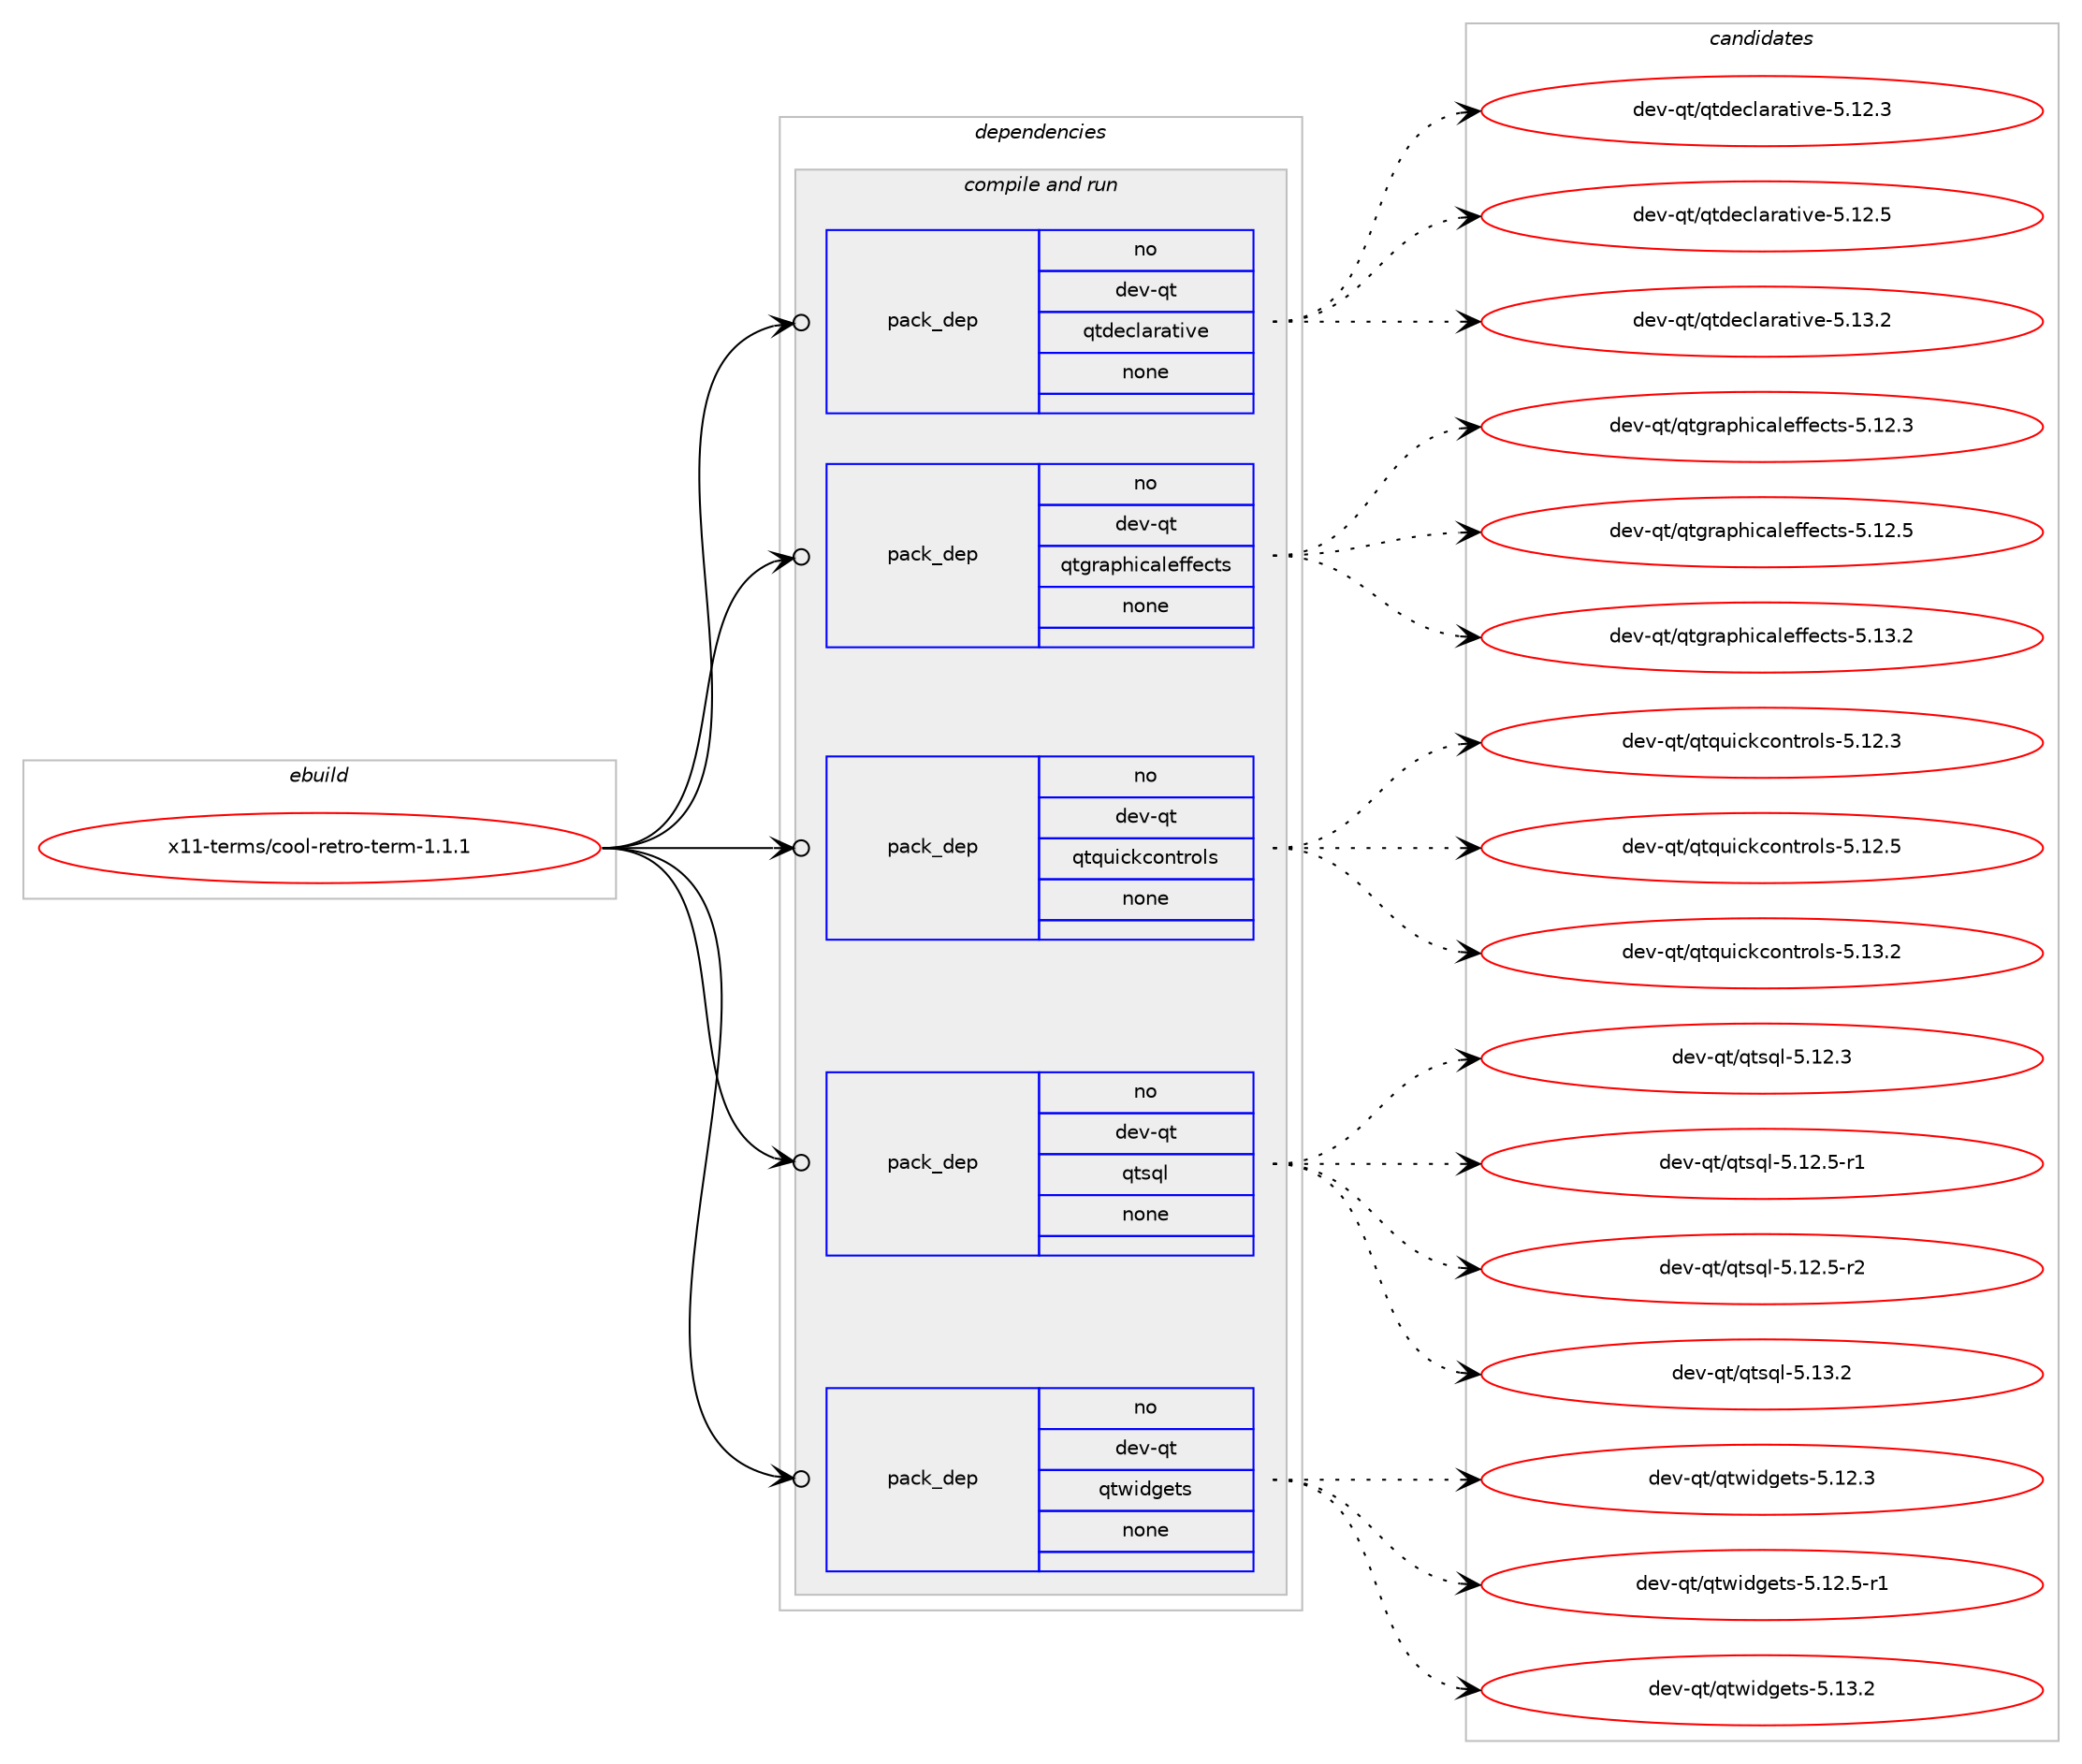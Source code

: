 digraph prolog {

# *************
# Graph options
# *************

newrank=true;
concentrate=true;
compound=true;
graph [rankdir=LR,fontname=Helvetica,fontsize=10,ranksep=1.5];#, ranksep=2.5, nodesep=0.2];
edge  [arrowhead=vee];
node  [fontname=Helvetica,fontsize=10];

# **********
# The ebuild
# **********

subgraph cluster_leftcol {
color=gray;
rank=same;
label=<<i>ebuild</i>>;
id [label="x11-terms/cool-retro-term-1.1.1", color=red, width=4, href="../x11-terms/cool-retro-term-1.1.1.svg"];
}

# ****************
# The dependencies
# ****************

subgraph cluster_midcol {
color=gray;
label=<<i>dependencies</i>>;
subgraph cluster_compile {
fillcolor="#eeeeee";
style=filled;
label=<<i>compile</i>>;
}
subgraph cluster_compileandrun {
fillcolor="#eeeeee";
style=filled;
label=<<i>compile and run</i>>;
subgraph pack686639 {
dependency923682 [label=<<TABLE BORDER="0" CELLBORDER="1" CELLSPACING="0" CELLPADDING="4" WIDTH="220"><TR><TD ROWSPAN="6" CELLPADDING="30">pack_dep</TD></TR><TR><TD WIDTH="110">no</TD></TR><TR><TD>dev-qt</TD></TR><TR><TD>qtdeclarative</TD></TR><TR><TD>none</TD></TR><TR><TD></TD></TR></TABLE>>, shape=none, color=blue];
}
id:e -> dependency923682:w [weight=20,style="solid",arrowhead="odotvee"];
subgraph pack686640 {
dependency923683 [label=<<TABLE BORDER="0" CELLBORDER="1" CELLSPACING="0" CELLPADDING="4" WIDTH="220"><TR><TD ROWSPAN="6" CELLPADDING="30">pack_dep</TD></TR><TR><TD WIDTH="110">no</TD></TR><TR><TD>dev-qt</TD></TR><TR><TD>qtgraphicaleffects</TD></TR><TR><TD>none</TD></TR><TR><TD></TD></TR></TABLE>>, shape=none, color=blue];
}
id:e -> dependency923683:w [weight=20,style="solid",arrowhead="odotvee"];
subgraph pack686641 {
dependency923684 [label=<<TABLE BORDER="0" CELLBORDER="1" CELLSPACING="0" CELLPADDING="4" WIDTH="220"><TR><TD ROWSPAN="6" CELLPADDING="30">pack_dep</TD></TR><TR><TD WIDTH="110">no</TD></TR><TR><TD>dev-qt</TD></TR><TR><TD>qtquickcontrols</TD></TR><TR><TD>none</TD></TR><TR><TD></TD></TR></TABLE>>, shape=none, color=blue];
}
id:e -> dependency923684:w [weight=20,style="solid",arrowhead="odotvee"];
subgraph pack686642 {
dependency923685 [label=<<TABLE BORDER="0" CELLBORDER="1" CELLSPACING="0" CELLPADDING="4" WIDTH="220"><TR><TD ROWSPAN="6" CELLPADDING="30">pack_dep</TD></TR><TR><TD WIDTH="110">no</TD></TR><TR><TD>dev-qt</TD></TR><TR><TD>qtsql</TD></TR><TR><TD>none</TD></TR><TR><TD></TD></TR></TABLE>>, shape=none, color=blue];
}
id:e -> dependency923685:w [weight=20,style="solid",arrowhead="odotvee"];
subgraph pack686643 {
dependency923686 [label=<<TABLE BORDER="0" CELLBORDER="1" CELLSPACING="0" CELLPADDING="4" WIDTH="220"><TR><TD ROWSPAN="6" CELLPADDING="30">pack_dep</TD></TR><TR><TD WIDTH="110">no</TD></TR><TR><TD>dev-qt</TD></TR><TR><TD>qtwidgets</TD></TR><TR><TD>none</TD></TR><TR><TD></TD></TR></TABLE>>, shape=none, color=blue];
}
id:e -> dependency923686:w [weight=20,style="solid",arrowhead="odotvee"];
}
subgraph cluster_run {
fillcolor="#eeeeee";
style=filled;
label=<<i>run</i>>;
}
}

# **************
# The candidates
# **************

subgraph cluster_choices {
rank=same;
color=gray;
label=<<i>candidates</i>>;

subgraph choice686639 {
color=black;
nodesep=1;
choice100101118451131164711311610010199108971149711610511810145534649504651 [label="dev-qt/qtdeclarative-5.12.3", color=red, width=4,href="../dev-qt/qtdeclarative-5.12.3.svg"];
choice100101118451131164711311610010199108971149711610511810145534649504653 [label="dev-qt/qtdeclarative-5.12.5", color=red, width=4,href="../dev-qt/qtdeclarative-5.12.5.svg"];
choice100101118451131164711311610010199108971149711610511810145534649514650 [label="dev-qt/qtdeclarative-5.13.2", color=red, width=4,href="../dev-qt/qtdeclarative-5.13.2.svg"];
dependency923682:e -> choice100101118451131164711311610010199108971149711610511810145534649504651:w [style=dotted,weight="100"];
dependency923682:e -> choice100101118451131164711311610010199108971149711610511810145534649504653:w [style=dotted,weight="100"];
dependency923682:e -> choice100101118451131164711311610010199108971149711610511810145534649514650:w [style=dotted,weight="100"];
}
subgraph choice686640 {
color=black;
nodesep=1;
choice10010111845113116471131161031149711210410599971081011021021019911611545534649504651 [label="dev-qt/qtgraphicaleffects-5.12.3", color=red, width=4,href="../dev-qt/qtgraphicaleffects-5.12.3.svg"];
choice10010111845113116471131161031149711210410599971081011021021019911611545534649504653 [label="dev-qt/qtgraphicaleffects-5.12.5", color=red, width=4,href="../dev-qt/qtgraphicaleffects-5.12.5.svg"];
choice10010111845113116471131161031149711210410599971081011021021019911611545534649514650 [label="dev-qt/qtgraphicaleffects-5.13.2", color=red, width=4,href="../dev-qt/qtgraphicaleffects-5.13.2.svg"];
dependency923683:e -> choice10010111845113116471131161031149711210410599971081011021021019911611545534649504651:w [style=dotted,weight="100"];
dependency923683:e -> choice10010111845113116471131161031149711210410599971081011021021019911611545534649504653:w [style=dotted,weight="100"];
dependency923683:e -> choice10010111845113116471131161031149711210410599971081011021021019911611545534649514650:w [style=dotted,weight="100"];
}
subgraph choice686641 {
color=black;
nodesep=1;
choice1001011184511311647113116113117105991079911111011611411110811545534649504651 [label="dev-qt/qtquickcontrols-5.12.3", color=red, width=4,href="../dev-qt/qtquickcontrols-5.12.3.svg"];
choice1001011184511311647113116113117105991079911111011611411110811545534649504653 [label="dev-qt/qtquickcontrols-5.12.5", color=red, width=4,href="../dev-qt/qtquickcontrols-5.12.5.svg"];
choice1001011184511311647113116113117105991079911111011611411110811545534649514650 [label="dev-qt/qtquickcontrols-5.13.2", color=red, width=4,href="../dev-qt/qtquickcontrols-5.13.2.svg"];
dependency923684:e -> choice1001011184511311647113116113117105991079911111011611411110811545534649504651:w [style=dotted,weight="100"];
dependency923684:e -> choice1001011184511311647113116113117105991079911111011611411110811545534649504653:w [style=dotted,weight="100"];
dependency923684:e -> choice1001011184511311647113116113117105991079911111011611411110811545534649514650:w [style=dotted,weight="100"];
}
subgraph choice686642 {
color=black;
nodesep=1;
choice100101118451131164711311611511310845534649504651 [label="dev-qt/qtsql-5.12.3", color=red, width=4,href="../dev-qt/qtsql-5.12.3.svg"];
choice1001011184511311647113116115113108455346495046534511449 [label="dev-qt/qtsql-5.12.5-r1", color=red, width=4,href="../dev-qt/qtsql-5.12.5-r1.svg"];
choice1001011184511311647113116115113108455346495046534511450 [label="dev-qt/qtsql-5.12.5-r2", color=red, width=4,href="../dev-qt/qtsql-5.12.5-r2.svg"];
choice100101118451131164711311611511310845534649514650 [label="dev-qt/qtsql-5.13.2", color=red, width=4,href="../dev-qt/qtsql-5.13.2.svg"];
dependency923685:e -> choice100101118451131164711311611511310845534649504651:w [style=dotted,weight="100"];
dependency923685:e -> choice1001011184511311647113116115113108455346495046534511449:w [style=dotted,weight="100"];
dependency923685:e -> choice1001011184511311647113116115113108455346495046534511450:w [style=dotted,weight="100"];
dependency923685:e -> choice100101118451131164711311611511310845534649514650:w [style=dotted,weight="100"];
}
subgraph choice686643 {
color=black;
nodesep=1;
choice100101118451131164711311611910510010310111611545534649504651 [label="dev-qt/qtwidgets-5.12.3", color=red, width=4,href="../dev-qt/qtwidgets-5.12.3.svg"];
choice1001011184511311647113116119105100103101116115455346495046534511449 [label="dev-qt/qtwidgets-5.12.5-r1", color=red, width=4,href="../dev-qt/qtwidgets-5.12.5-r1.svg"];
choice100101118451131164711311611910510010310111611545534649514650 [label="dev-qt/qtwidgets-5.13.2", color=red, width=4,href="../dev-qt/qtwidgets-5.13.2.svg"];
dependency923686:e -> choice100101118451131164711311611910510010310111611545534649504651:w [style=dotted,weight="100"];
dependency923686:e -> choice1001011184511311647113116119105100103101116115455346495046534511449:w [style=dotted,weight="100"];
dependency923686:e -> choice100101118451131164711311611910510010310111611545534649514650:w [style=dotted,weight="100"];
}
}

}
